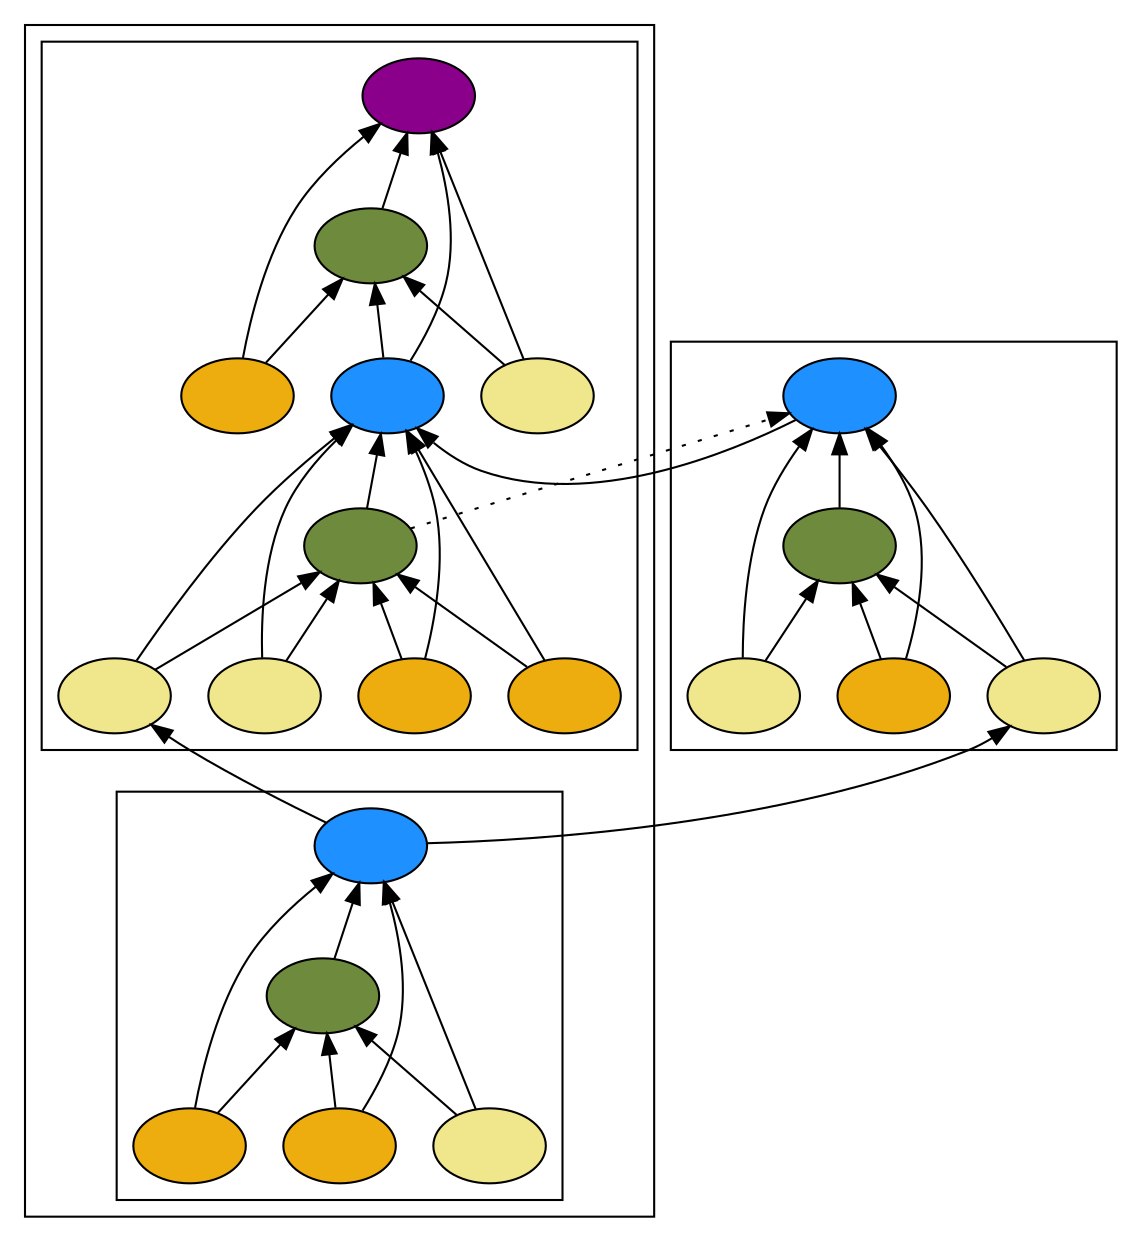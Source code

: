 digraph {
rankdir=BT
fontsize=24
subgraph cluster1 {
subgraph cluster2 {
"38822832"["fillcolor"="dodgerblue" "fontsize"="24" "label"="" "shape"="ellipse" "style"="filled" ]
"40815120"["fillcolor"="darkolivegreen4" "fontsize"="24" "label"="" "shape"="ellipse" "style"="filled" ]
"39678768"["fillcolor"="khaki" "fontsize"="24" "label"="" "shape"="ellipse" "style"="filled" ]
"39716512"["fillcolor"="darkgoldenrod2" "fontsize"="24" "label"="" "shape"="ellipse" "style"="filled" ]
"40132416"["fillcolor"="darkgoldenrod2" "fontsize"="24" "label"="" "shape"="ellipse" "style"="filled" ]
}

subgraph cluster3 {
"40392176"["fillcolor"="magenta4" "fontsize"="24" "label"="" "shape"="ellipse" "style"="filled" ]
"40167360"["fillcolor"="darkolivegreen4" "fontsize"="24" "label"="" "shape"="ellipse" "style"="filled" ]
"40453696"["fillcolor"="khaki" "fontsize"="24" "label"="" "shape"="ellipse" "style"="filled" ]
"38998608"["fillcolor"="dodgerblue" "fontsize"="24" "label"="" "shape"="ellipse" "style"="filled" ]
"38704528"["fillcolor"="darkolivegreen4" "fontsize"="24" "label"="" "shape"="ellipse" "style"="filled" ]
"39130784"["fillcolor"="khaki" "fontsize"="24" "label"="" "shape"="ellipse" "style"="filled" ]
"38733728"["fillcolor"="khaki" "fontsize"="24" "label"="" "shape"="ellipse" "style"="filled" ]
"38934512"["fillcolor"="darkgoldenrod2" "fontsize"="24" "label"="" "shape"="ellipse" "style"="filled" ]
"38817856"["fillcolor"="darkgoldenrod2" "fontsize"="24" "label"="" "shape"="ellipse" "style"="filled" ]
"39578672"["fillcolor"="darkgoldenrod2" "fontsize"="24" "label"="" "shape"="ellipse" "style"="filled" ]
}

}

subgraph cluster4 {
"39171712"["fillcolor"="dodgerblue" "fontsize"="24" "label"="" "shape"="ellipse" "style"="filled" ]
"38981168"["fillcolor"="darkolivegreen4" "fontsize"="24" "label"="" "shape"="ellipse" "style"="filled" ]
"38705728"["fillcolor"="khaki" "fontsize"="24" "label"="" "shape"="ellipse" "style"="filled" ]
"39491296"["fillcolor"="khaki" "fontsize"="24" "label"="" "shape"="ellipse" "style"="filled" ]
"39527472"["fillcolor"="darkgoldenrod2" "fontsize"="24" "label"="" "shape"="ellipse" "style"="filled" ]
}

"39678768" -> "38822832"["arrowhead"="normal" "color"="black" "constraint"="true" "style"="solid" ]
"39678768" -> "40815120"["arrowhead"="normal" "color"="black" "constraint"="true" "style"="solid" ]
"39716512" -> "38822832"["arrowhead"="normal" "color"="black" "constraint"="true" "style"="solid" ]
"39716512" -> "40815120"["arrowhead"="normal" "color"="black" "constraint"="true" "style"="solid" ]
"40132416" -> "38822832"["arrowhead"="normal" "color"="black" "constraint"="true" "style"="solid" ]
"40132416" -> "40815120"["arrowhead"="normal" "color"="black" "constraint"="true" "style"="solid" ]
"40815120" -> "38822832"["arrowhead"="normal" "color"="black" "constraint"="true" "style"="solid" ]
"38705728" -> "39171712"["arrowhead"="normal" "color"="black" "constraint"="true" "style"="solid" ]
"38705728" -> "38981168"["arrowhead"="normal" "color"="black" "constraint"="true" "style"="solid" ]
"39491296" -> "39171712"["arrowhead"="normal" "color"="black" "constraint"="true" "style"="solid" ]
"39491296" -> "38981168"["arrowhead"="normal" "color"="black" "constraint"="true" "style"="solid" ]
"38822832" -> "39491296"["arrowhead"="normal" "color"="black" "constraint"="true" "style"="solid" ]
"39527472" -> "39171712"["arrowhead"="normal" "color"="black" "constraint"="true" "style"="solid" ]
"39527472" -> "38981168"["arrowhead"="normal" "color"="black" "constraint"="true" "style"="solid" ]
"38981168" -> "39171712"["arrowhead"="normal" "color"="black" "constraint"="true" "style"="solid" ]
"40453696" -> "40392176"["arrowhead"="normal" "color"="black" "constraint"="true" "style"="solid" ]
"40453696" -> "40167360"["arrowhead"="normal" "color"="black" "constraint"="true" "style"="solid" ]
"38998608" -> "40392176"["arrowhead"="normal" "color"="black" "constraint"="true" "style"="solid" ]
"38998608" -> "40167360"["arrowhead"="normal" "color"="black" "constraint"="true" "style"="solid" ]
"39130784" -> "38998608"["arrowhead"="normal" "color"="black" "constraint"="true" "style"="solid" ]
"39130784" -> "38704528"["arrowhead"="normal" "color"="black" "constraint"="true" "style"="solid" ]
"38733728" -> "38998608"["arrowhead"="normal" "color"="black" "constraint"="true" "style"="solid" ]
"38733728" -> "38704528"["arrowhead"="normal" "color"="black" "constraint"="true" "style"="solid" ]
"38822832" -> "38733728"["arrowhead"="normal" "color"="black" "constraint"="true" "style"="solid" ]
"38934512" -> "38998608"["arrowhead"="normal" "color"="black" "constraint"="true" "style"="solid" ]
"38934512" -> "38704528"["arrowhead"="normal" "color"="black" "constraint"="true" "style"="solid" ]
"38817856" -> "38998608"["arrowhead"="normal" "color"="black" "constraint"="true" "style"="solid" ]
"38817856" -> "38704528"["arrowhead"="normal" "color"="black" "constraint"="true" "style"="solid" ]
"38704528" -> "38998608"["arrowhead"="normal" "color"="black" "constraint"="true" "style"="solid" ]
"39171712" -> "38998608"["arrowhead"="normal" "color"="black" "constraint"="true" "style"="solid" ]
"38704528" -> "39171712"["arrowhead"="normal" "color"="black" "constraint"="false" "style"="dotted" ]
"39578672" -> "40392176"["arrowhead"="normal" "color"="black" "constraint"="true" "style"="solid" ]
"39578672" -> "40167360"["arrowhead"="normal" "color"="black" "constraint"="true" "style"="solid" ]
"40167360" -> "40392176"["arrowhead"="normal" "color"="black" "constraint"="true" "style"="solid" ]

}